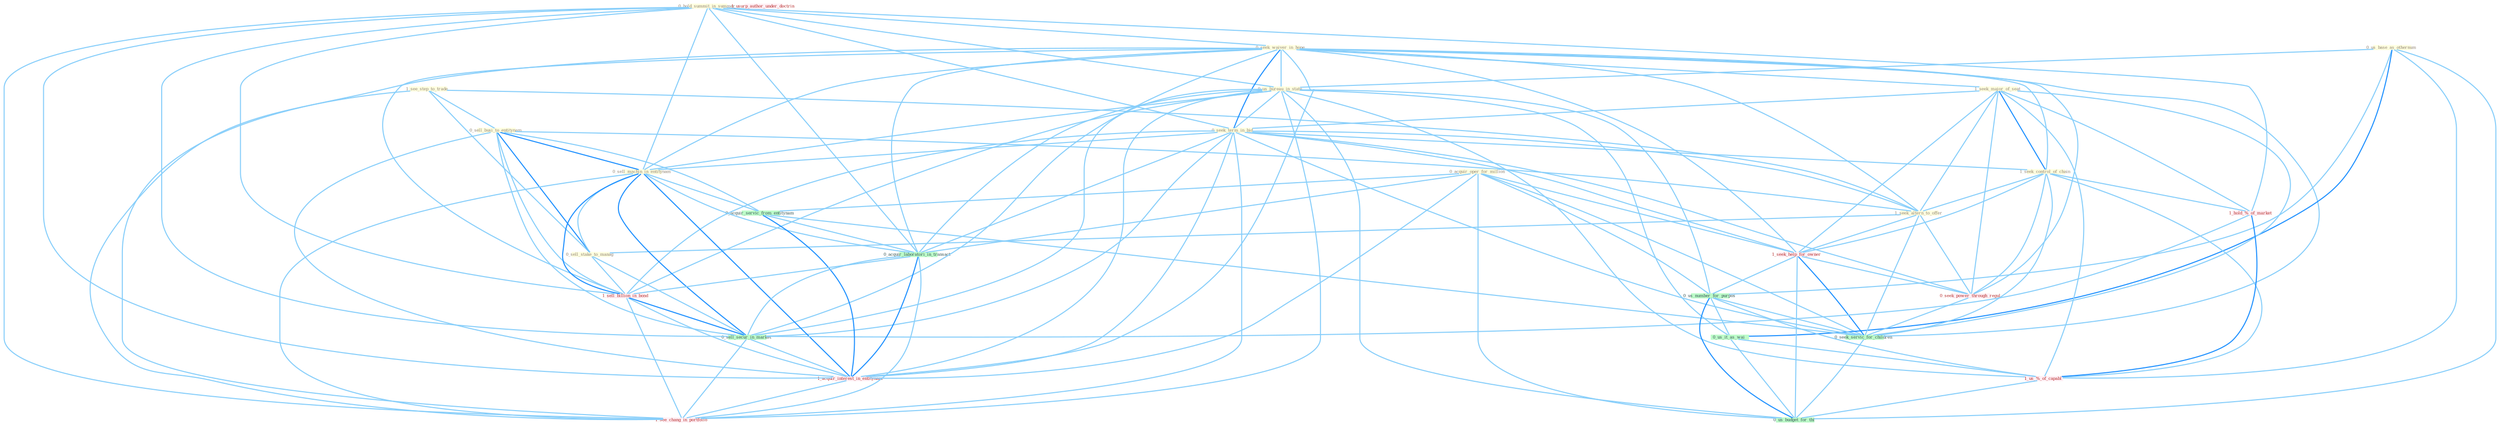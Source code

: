Graph G{ 
    node
    [shape=polygon,style=filled,width=.5,height=.06,color="#BDFCC9",fixedsize=true,fontsize=4,
    fontcolor="#2f4f4f"];
    {node
    [color="#ffffe0", fontcolor="#8b7d6b"] "1_see_step_to_trade " "0_sell_busi_to_entitynam " "0_acquir_oper_for_million " "0_hold_summit_in_summer " "0_seek_waiver_in_hope " "0_us_base_as_othernum " "1_seek_major_of_seat " "0_us_bureau_in_state " "0_seek_term_in_bid " "1_seek_control_of_chain " "1_seek_altern_to_offer " "0_sell_machin_in_entitynam " "0_sell_stake_to_manag "}
{node [color="#fff0f5", fontcolor="#b22222"] "1_seek_help_for_owner " "1_hold_%_of_market " "0_seek_power_through_regul " "1_sell_billion_in_bond " "1_usurp_author_under_doctrin " "1_us_%_of_capabl " "1_acquir_interest_in_entitynam " "1_see_chang_in_portfolio "}
edge [color="#B0E2FF"];

	"1_see_step_to_trade " -- "0_sell_busi_to_entitynam " [w="1", color="#87cefa" ];
	"1_see_step_to_trade " -- "1_seek_altern_to_offer " [w="1", color="#87cefa" ];
	"1_see_step_to_trade " -- "0_sell_stake_to_manag " [w="1", color="#87cefa" ];
	"1_see_step_to_trade " -- "1_see_chang_in_portfolio " [w="1", color="#87cefa" ];
	"0_sell_busi_to_entitynam " -- "1_seek_altern_to_offer " [w="1", color="#87cefa" ];
	"0_sell_busi_to_entitynam " -- "0_sell_machin_in_entitynam " [w="2", color="#1e90ff" , len=0.8];
	"0_sell_busi_to_entitynam " -- "0_sell_stake_to_manag " [w="2", color="#1e90ff" , len=0.8];
	"0_sell_busi_to_entitynam " -- "0_acquir_servic_from_entitynam " [w="1", color="#87cefa" ];
	"0_sell_busi_to_entitynam " -- "1_sell_billion_in_bond " [w="1", color="#87cefa" ];
	"0_sell_busi_to_entitynam " -- "0_sell_secur_in_market " [w="1", color="#87cefa" ];
	"0_sell_busi_to_entitynam " -- "1_acquir_interest_in_entitynam " [w="1", color="#87cefa" ];
	"0_acquir_oper_for_million " -- "1_seek_help_for_owner " [w="1", color="#87cefa" ];
	"0_acquir_oper_for_million " -- "0_acquir_servic_from_entitynam " [w="1", color="#87cefa" ];
	"0_acquir_oper_for_million " -- "0_us_number_for_purpos " [w="1", color="#87cefa" ];
	"0_acquir_oper_for_million " -- "0_acquir_laboratori_in_transact " [w="1", color="#87cefa" ];
	"0_acquir_oper_for_million " -- "1_acquir_interest_in_entitynam " [w="1", color="#87cefa" ];
	"0_acquir_oper_for_million " -- "0_seek_servic_for_children " [w="1", color="#87cefa" ];
	"0_acquir_oper_for_million " -- "0_us_budget_for_thi " [w="1", color="#87cefa" ];
	"0_hold_summit_in_summer " -- "0_seek_waiver_in_hope " [w="1", color="#87cefa" ];
	"0_hold_summit_in_summer " -- "0_us_bureau_in_state " [w="1", color="#87cefa" ];
	"0_hold_summit_in_summer " -- "0_seek_term_in_bid " [w="1", color="#87cefa" ];
	"0_hold_summit_in_summer " -- "0_sell_machin_in_entitynam " [w="1", color="#87cefa" ];
	"0_hold_summit_in_summer " -- "1_hold_%_of_market " [w="1", color="#87cefa" ];
	"0_hold_summit_in_summer " -- "0_acquir_laboratori_in_transact " [w="1", color="#87cefa" ];
	"0_hold_summit_in_summer " -- "1_sell_billion_in_bond " [w="1", color="#87cefa" ];
	"0_hold_summit_in_summer " -- "0_sell_secur_in_market " [w="1", color="#87cefa" ];
	"0_hold_summit_in_summer " -- "1_acquir_interest_in_entitynam " [w="1", color="#87cefa" ];
	"0_hold_summit_in_summer " -- "1_see_chang_in_portfolio " [w="1", color="#87cefa" ];
	"0_seek_waiver_in_hope " -- "1_seek_major_of_seat " [w="1", color="#87cefa" ];
	"0_seek_waiver_in_hope " -- "0_us_bureau_in_state " [w="1", color="#87cefa" ];
	"0_seek_waiver_in_hope " -- "0_seek_term_in_bid " [w="2", color="#1e90ff" , len=0.8];
	"0_seek_waiver_in_hope " -- "1_seek_control_of_chain " [w="1", color="#87cefa" ];
	"0_seek_waiver_in_hope " -- "1_seek_altern_to_offer " [w="1", color="#87cefa" ];
	"0_seek_waiver_in_hope " -- "0_sell_machin_in_entitynam " [w="1", color="#87cefa" ];
	"0_seek_waiver_in_hope " -- "1_seek_help_for_owner " [w="1", color="#87cefa" ];
	"0_seek_waiver_in_hope " -- "0_seek_power_through_regul " [w="1", color="#87cefa" ];
	"0_seek_waiver_in_hope " -- "0_acquir_laboratori_in_transact " [w="1", color="#87cefa" ];
	"0_seek_waiver_in_hope " -- "1_sell_billion_in_bond " [w="1", color="#87cefa" ];
	"0_seek_waiver_in_hope " -- "0_sell_secur_in_market " [w="1", color="#87cefa" ];
	"0_seek_waiver_in_hope " -- "1_acquir_interest_in_entitynam " [w="1", color="#87cefa" ];
	"0_seek_waiver_in_hope " -- "0_seek_servic_for_children " [w="1", color="#87cefa" ];
	"0_seek_waiver_in_hope " -- "1_see_chang_in_portfolio " [w="1", color="#87cefa" ];
	"0_us_base_as_othernum " -- "0_us_bureau_in_state " [w="1", color="#87cefa" ];
	"0_us_base_as_othernum " -- "0_us_number_for_purpos " [w="1", color="#87cefa" ];
	"0_us_base_as_othernum " -- "0_us_it_as_wai " [w="2", color="#1e90ff" , len=0.8];
	"0_us_base_as_othernum " -- "1_us_%_of_capabl " [w="1", color="#87cefa" ];
	"0_us_base_as_othernum " -- "0_us_budget_for_thi " [w="1", color="#87cefa" ];
	"1_seek_major_of_seat " -- "0_seek_term_in_bid " [w="1", color="#87cefa" ];
	"1_seek_major_of_seat " -- "1_seek_control_of_chain " [w="2", color="#1e90ff" , len=0.8];
	"1_seek_major_of_seat " -- "1_seek_altern_to_offer " [w="1", color="#87cefa" ];
	"1_seek_major_of_seat " -- "1_seek_help_for_owner " [w="1", color="#87cefa" ];
	"1_seek_major_of_seat " -- "1_hold_%_of_market " [w="1", color="#87cefa" ];
	"1_seek_major_of_seat " -- "0_seek_power_through_regul " [w="1", color="#87cefa" ];
	"1_seek_major_of_seat " -- "1_us_%_of_capabl " [w="1", color="#87cefa" ];
	"1_seek_major_of_seat " -- "0_seek_servic_for_children " [w="1", color="#87cefa" ];
	"0_us_bureau_in_state " -- "0_seek_term_in_bid " [w="1", color="#87cefa" ];
	"0_us_bureau_in_state " -- "0_sell_machin_in_entitynam " [w="1", color="#87cefa" ];
	"0_us_bureau_in_state " -- "0_us_number_for_purpos " [w="1", color="#87cefa" ];
	"0_us_bureau_in_state " -- "0_acquir_laboratori_in_transact " [w="1", color="#87cefa" ];
	"0_us_bureau_in_state " -- "1_sell_billion_in_bond " [w="1", color="#87cefa" ];
	"0_us_bureau_in_state " -- "0_us_it_as_wai " [w="1", color="#87cefa" ];
	"0_us_bureau_in_state " -- "1_us_%_of_capabl " [w="1", color="#87cefa" ];
	"0_us_bureau_in_state " -- "0_sell_secur_in_market " [w="1", color="#87cefa" ];
	"0_us_bureau_in_state " -- "1_acquir_interest_in_entitynam " [w="1", color="#87cefa" ];
	"0_us_bureau_in_state " -- "1_see_chang_in_portfolio " [w="1", color="#87cefa" ];
	"0_us_bureau_in_state " -- "0_us_budget_for_thi " [w="1", color="#87cefa" ];
	"0_seek_term_in_bid " -- "1_seek_control_of_chain " [w="1", color="#87cefa" ];
	"0_seek_term_in_bid " -- "1_seek_altern_to_offer " [w="1", color="#87cefa" ];
	"0_seek_term_in_bid " -- "0_sell_machin_in_entitynam " [w="1", color="#87cefa" ];
	"0_seek_term_in_bid " -- "1_seek_help_for_owner " [w="1", color="#87cefa" ];
	"0_seek_term_in_bid " -- "0_seek_power_through_regul " [w="1", color="#87cefa" ];
	"0_seek_term_in_bid " -- "0_acquir_laboratori_in_transact " [w="1", color="#87cefa" ];
	"0_seek_term_in_bid " -- "1_sell_billion_in_bond " [w="1", color="#87cefa" ];
	"0_seek_term_in_bid " -- "0_sell_secur_in_market " [w="1", color="#87cefa" ];
	"0_seek_term_in_bid " -- "1_acquir_interest_in_entitynam " [w="1", color="#87cefa" ];
	"0_seek_term_in_bid " -- "0_seek_servic_for_children " [w="1", color="#87cefa" ];
	"0_seek_term_in_bid " -- "1_see_chang_in_portfolio " [w="1", color="#87cefa" ];
	"1_seek_control_of_chain " -- "1_seek_altern_to_offer " [w="1", color="#87cefa" ];
	"1_seek_control_of_chain " -- "1_seek_help_for_owner " [w="1", color="#87cefa" ];
	"1_seek_control_of_chain " -- "1_hold_%_of_market " [w="1", color="#87cefa" ];
	"1_seek_control_of_chain " -- "0_seek_power_through_regul " [w="1", color="#87cefa" ];
	"1_seek_control_of_chain " -- "1_us_%_of_capabl " [w="1", color="#87cefa" ];
	"1_seek_control_of_chain " -- "0_seek_servic_for_children " [w="1", color="#87cefa" ];
	"1_seek_altern_to_offer " -- "0_sell_stake_to_manag " [w="1", color="#87cefa" ];
	"1_seek_altern_to_offer " -- "1_seek_help_for_owner " [w="1", color="#87cefa" ];
	"1_seek_altern_to_offer " -- "0_seek_power_through_regul " [w="1", color="#87cefa" ];
	"1_seek_altern_to_offer " -- "0_seek_servic_for_children " [w="1", color="#87cefa" ];
	"0_sell_machin_in_entitynam " -- "0_sell_stake_to_manag " [w="1", color="#87cefa" ];
	"0_sell_machin_in_entitynam " -- "0_acquir_servic_from_entitynam " [w="1", color="#87cefa" ];
	"0_sell_machin_in_entitynam " -- "0_acquir_laboratori_in_transact " [w="1", color="#87cefa" ];
	"0_sell_machin_in_entitynam " -- "1_sell_billion_in_bond " [w="2", color="#1e90ff" , len=0.8];
	"0_sell_machin_in_entitynam " -- "0_sell_secur_in_market " [w="2", color="#1e90ff" , len=0.8];
	"0_sell_machin_in_entitynam " -- "1_acquir_interest_in_entitynam " [w="2", color="#1e90ff" , len=0.8];
	"0_sell_machin_in_entitynam " -- "1_see_chang_in_portfolio " [w="1", color="#87cefa" ];
	"0_sell_stake_to_manag " -- "1_sell_billion_in_bond " [w="1", color="#87cefa" ];
	"0_sell_stake_to_manag " -- "0_sell_secur_in_market " [w="1", color="#87cefa" ];
	"1_seek_help_for_owner " -- "0_seek_power_through_regul " [w="1", color="#87cefa" ];
	"1_seek_help_for_owner " -- "0_us_number_for_purpos " [w="1", color="#87cefa" ];
	"1_seek_help_for_owner " -- "0_seek_servic_for_children " [w="2", color="#1e90ff" , len=0.8];
	"1_seek_help_for_owner " -- "0_us_budget_for_thi " [w="1", color="#87cefa" ];
	"0_acquir_servic_from_entitynam " -- "0_acquir_laboratori_in_transact " [w="1", color="#87cefa" ];
	"0_acquir_servic_from_entitynam " -- "1_acquir_interest_in_entitynam " [w="2", color="#1e90ff" , len=0.8];
	"0_acquir_servic_from_entitynam " -- "0_seek_servic_for_children " [w="1", color="#87cefa" ];
	"1_hold_%_of_market " -- "1_us_%_of_capabl " [w="2", color="#1e90ff" , len=0.8];
	"1_hold_%_of_market " -- "0_sell_secur_in_market " [w="1", color="#87cefa" ];
	"0_seek_power_through_regul " -- "0_seek_servic_for_children " [w="1", color="#87cefa" ];
	"0_us_number_for_purpos " -- "0_us_it_as_wai " [w="1", color="#87cefa" ];
	"0_us_number_for_purpos " -- "1_us_%_of_capabl " [w="1", color="#87cefa" ];
	"0_us_number_for_purpos " -- "0_seek_servic_for_children " [w="1", color="#87cefa" ];
	"0_us_number_for_purpos " -- "0_us_budget_for_thi " [w="2", color="#1e90ff" , len=0.8];
	"0_acquir_laboratori_in_transact " -- "1_sell_billion_in_bond " [w="1", color="#87cefa" ];
	"0_acquir_laboratori_in_transact " -- "0_sell_secur_in_market " [w="1", color="#87cefa" ];
	"0_acquir_laboratori_in_transact " -- "1_acquir_interest_in_entitynam " [w="2", color="#1e90ff" , len=0.8];
	"0_acquir_laboratori_in_transact " -- "1_see_chang_in_portfolio " [w="1", color="#87cefa" ];
	"1_sell_billion_in_bond " -- "0_sell_secur_in_market " [w="2", color="#1e90ff" , len=0.8];
	"1_sell_billion_in_bond " -- "1_acquir_interest_in_entitynam " [w="1", color="#87cefa" ];
	"1_sell_billion_in_bond " -- "1_see_chang_in_portfolio " [w="1", color="#87cefa" ];
	"0_us_it_as_wai " -- "1_us_%_of_capabl " [w="1", color="#87cefa" ];
	"0_us_it_as_wai " -- "0_us_budget_for_thi " [w="1", color="#87cefa" ];
	"1_us_%_of_capabl " -- "0_us_budget_for_thi " [w="1", color="#87cefa" ];
	"0_sell_secur_in_market " -- "1_acquir_interest_in_entitynam " [w="1", color="#87cefa" ];
	"0_sell_secur_in_market " -- "1_see_chang_in_portfolio " [w="1", color="#87cefa" ];
	"1_acquir_interest_in_entitynam " -- "1_see_chang_in_portfolio " [w="1", color="#87cefa" ];
	"0_seek_servic_for_children " -- "0_us_budget_for_thi " [w="1", color="#87cefa" ];
}